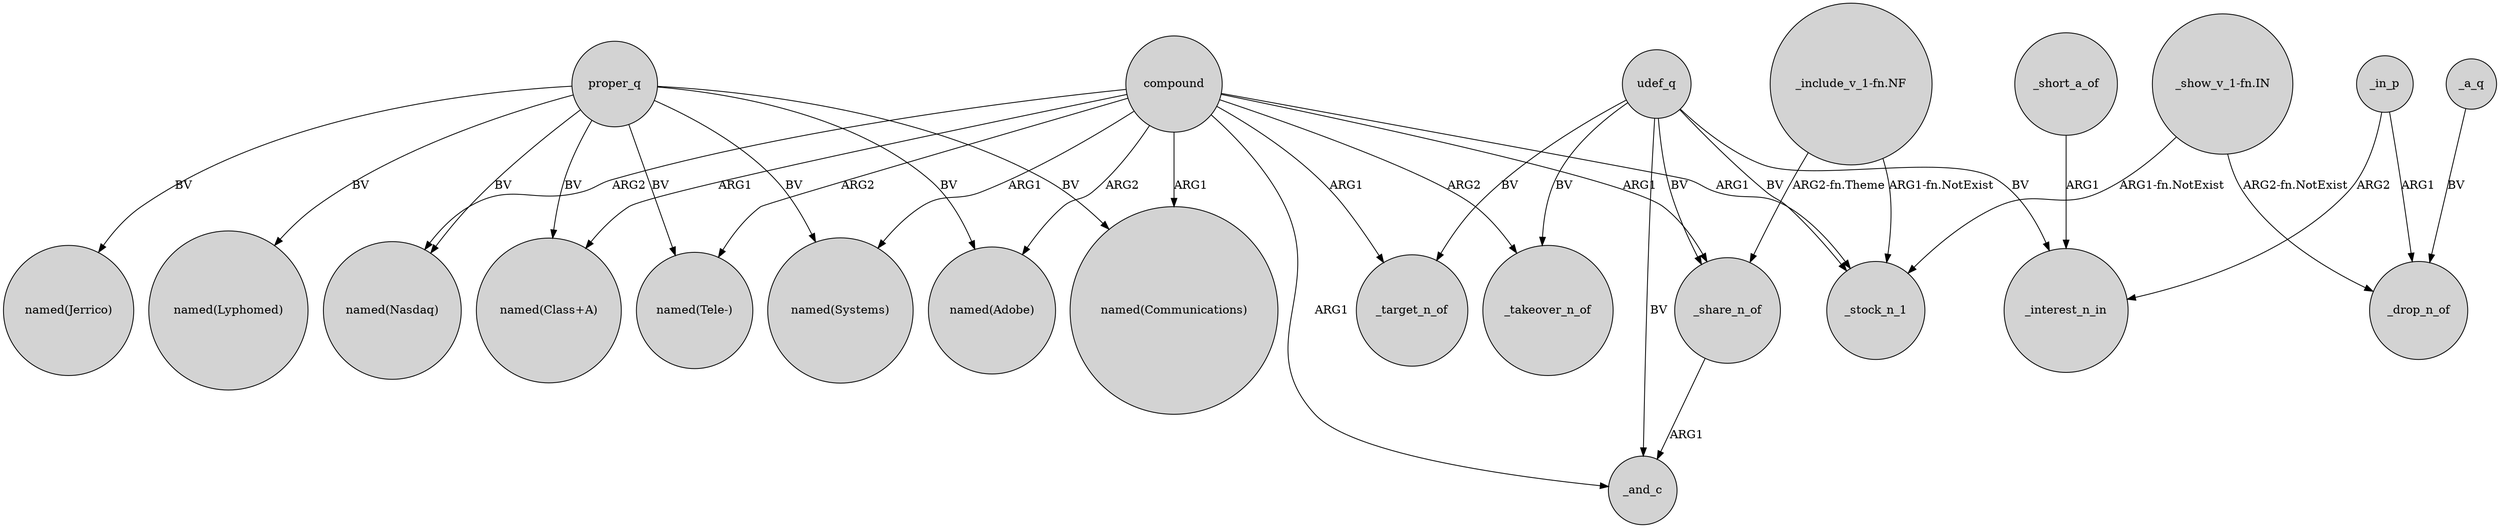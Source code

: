 digraph {
	node [shape=circle style=filled]
	proper_q -> "named(Adobe)" [label=BV]
	udef_q -> _target_n_of [label=BV]
	"_include_v_1-fn.NF" -> _stock_n_1 [label="ARG1-fn.NotExist"]
	compound -> "named(Adobe)" [label=ARG2]
	udef_q -> _takeover_n_of [label=BV]
	_in_p -> _interest_n_in [label=ARG2]
	proper_q -> "named(Communications)" [label=BV]
	_in_p -> _drop_n_of [label=ARG1]
	"_show_v_1-fn.IN" -> _drop_n_of [label="ARG2-fn.NotExist"]
	_a_q -> _drop_n_of [label=BV]
	compound -> _stock_n_1 [label=ARG1]
	compound -> "named(Nasdaq)" [label=ARG2]
	proper_q -> "named(Nasdaq)" [label=BV]
	udef_q -> _interest_n_in [label=BV]
	proper_q -> "named(Tele-)" [label=BV]
	"_include_v_1-fn.NF" -> _share_n_of [label="ARG2-fn.Theme"]
	compound -> "named(Class+A)" [label=ARG1]
	_share_n_of -> _and_c [label=ARG1]
	compound -> "named(Communications)" [label=ARG1]
	compound -> _target_n_of [label=ARG1]
	compound -> "named(Systems)" [label=ARG1]
	udef_q -> _stock_n_1 [label=BV]
	"_show_v_1-fn.IN" -> _stock_n_1 [label="ARG1-fn.NotExist"]
	proper_q -> "named(Systems)" [label=BV]
	compound -> _share_n_of [label=ARG1]
	compound -> _and_c [label=ARG1]
	udef_q -> _share_n_of [label=BV]
	proper_q -> "named(Class+A)" [label=BV]
	compound -> _takeover_n_of [label=ARG2]
	udef_q -> _and_c [label=BV]
	compound -> "named(Tele-)" [label=ARG2]
	_short_a_of -> _interest_n_in [label=ARG1]
	proper_q -> "named(Jerrico)" [label=BV]
	proper_q -> "named(Lyphomed)" [label=BV]
}
